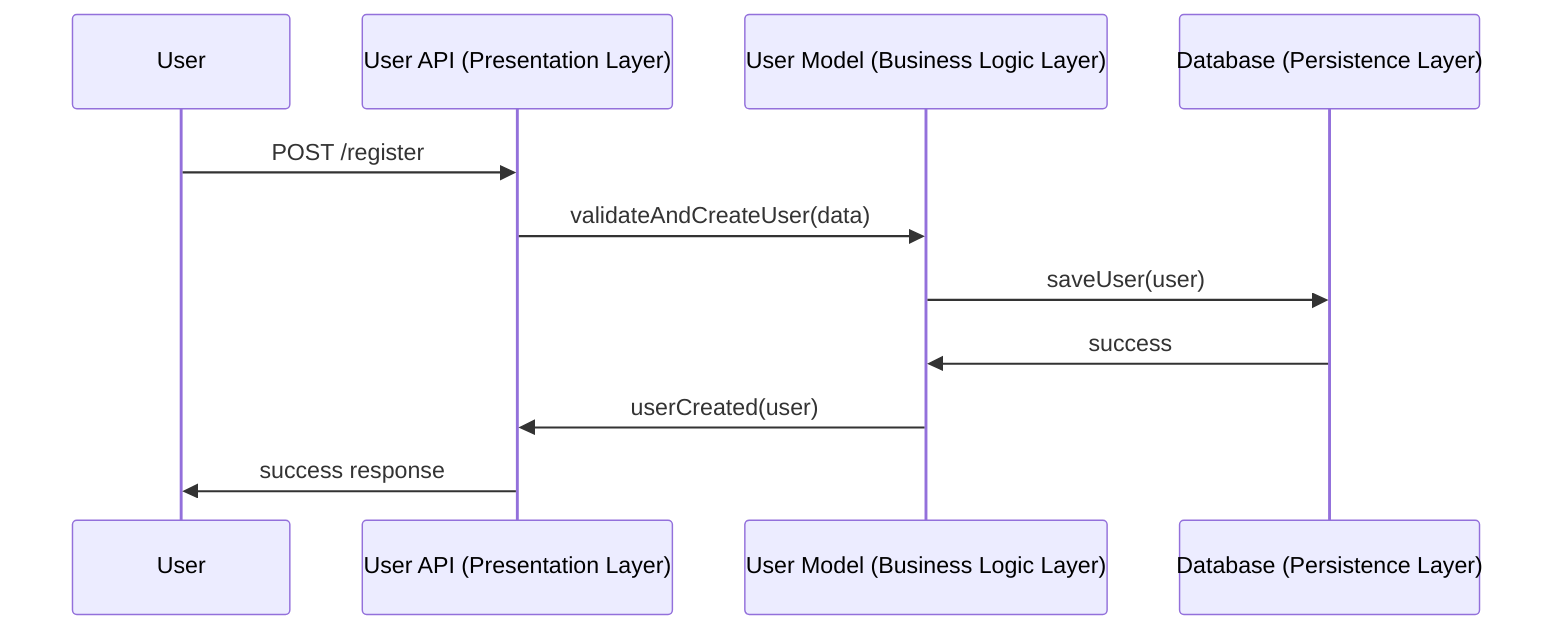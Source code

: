 sequenceDiagram
    participant User as User
    participant API as User API (Presentation Layer)
    participant BL as User Model (Business Logic Layer)
    participant DB as Database (Persistence Layer)
    
    User->>API: POST /register
    API->>BL: validateAndCreateUser(data)
    BL->>DB: saveUser(user)
    DB->>BL: success
    BL->>API: userCreated(user)
    API->>User: success response